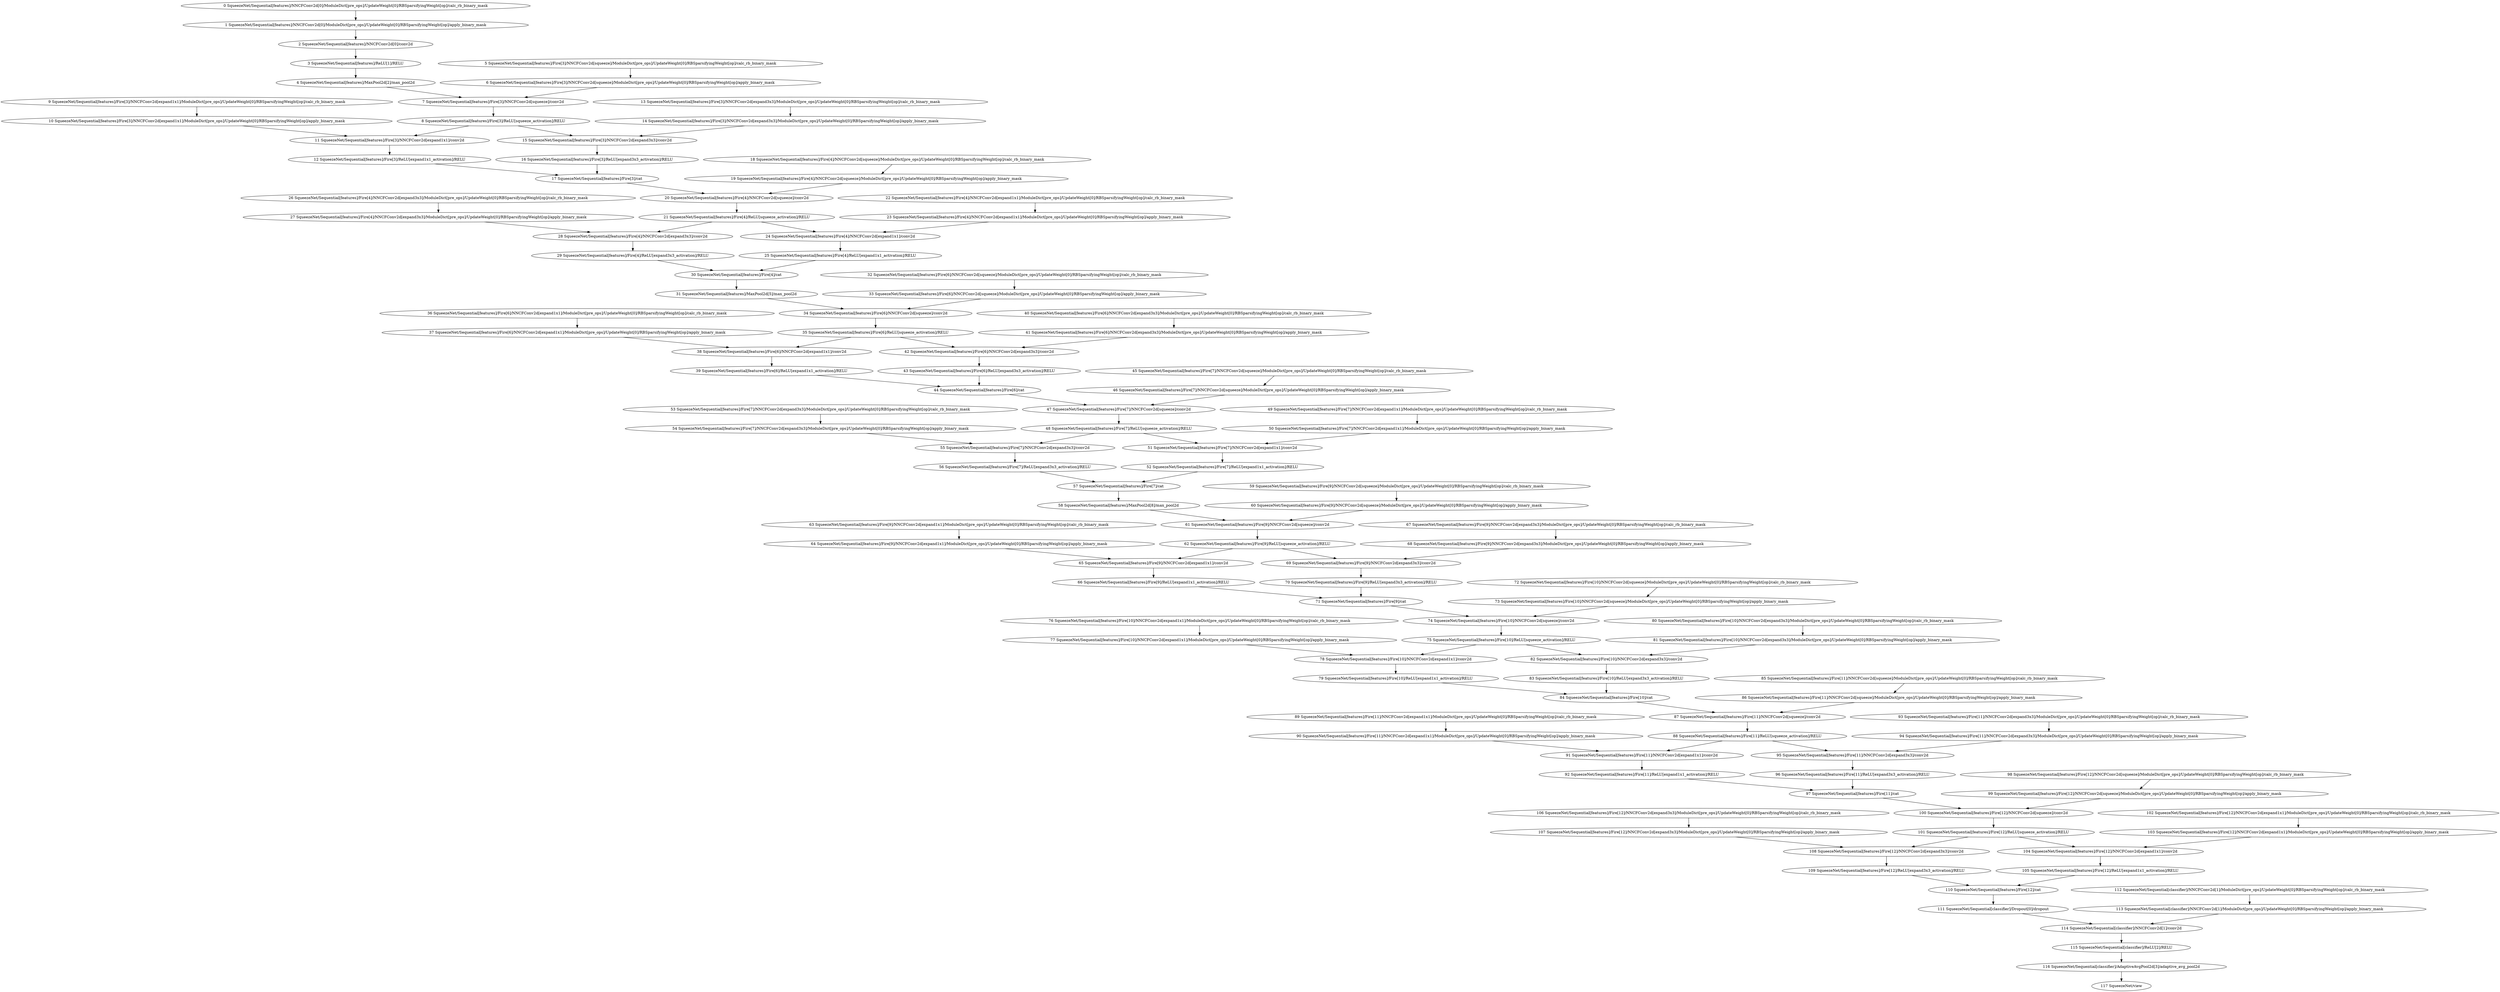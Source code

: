 strict digraph  {
"0 SqueezeNet/Sequential[features]/NNCFConv2d[0]/ModuleDict[pre_ops]/UpdateWeight[0]/RBSparsifyingWeight[op]/calc_rb_binary_mask" [id=0, scope="SqueezeNet/Sequential[features]/NNCFConv2d[0]/ModuleDict[pre_ops]/UpdateWeight[0]/RBSparsifyingWeight[op]", type=calc_rb_binary_mask];
"1 SqueezeNet/Sequential[features]/NNCFConv2d[0]/ModuleDict[pre_ops]/UpdateWeight[0]/RBSparsifyingWeight[op]/apply_binary_mask" [id=1, scope="SqueezeNet/Sequential[features]/NNCFConv2d[0]/ModuleDict[pre_ops]/UpdateWeight[0]/RBSparsifyingWeight[op]", type=apply_binary_mask];
"2 SqueezeNet/Sequential[features]/NNCFConv2d[0]/conv2d" [id=2, scope="SqueezeNet/Sequential[features]/NNCFConv2d[0]", type=conv2d];
"3 SqueezeNet/Sequential[features]/ReLU[1]/RELU" [id=3, scope="SqueezeNet/Sequential[features]/ReLU[1]", type=RELU];
"4 SqueezeNet/Sequential[features]/MaxPool2d[2]/max_pool2d" [id=4, scope="SqueezeNet/Sequential[features]/MaxPool2d[2]", type=max_pool2d];
"5 SqueezeNet/Sequential[features]/Fire[3]/NNCFConv2d[squeeze]/ModuleDict[pre_ops]/UpdateWeight[0]/RBSparsifyingWeight[op]/calc_rb_binary_mask" [id=5, scope="SqueezeNet/Sequential[features]/Fire[3]/NNCFConv2d[squeeze]/ModuleDict[pre_ops]/UpdateWeight[0]/RBSparsifyingWeight[op]", type=calc_rb_binary_mask];
"6 SqueezeNet/Sequential[features]/Fire[3]/NNCFConv2d[squeeze]/ModuleDict[pre_ops]/UpdateWeight[0]/RBSparsifyingWeight[op]/apply_binary_mask" [id=6, scope="SqueezeNet/Sequential[features]/Fire[3]/NNCFConv2d[squeeze]/ModuleDict[pre_ops]/UpdateWeight[0]/RBSparsifyingWeight[op]", type=apply_binary_mask];
"7 SqueezeNet/Sequential[features]/Fire[3]/NNCFConv2d[squeeze]/conv2d" [id=7, scope="SqueezeNet/Sequential[features]/Fire[3]/NNCFConv2d[squeeze]", type=conv2d];
"8 SqueezeNet/Sequential[features]/Fire[3]/ReLU[squeeze_activation]/RELU" [id=8, scope="SqueezeNet/Sequential[features]/Fire[3]/ReLU[squeeze_activation]", type=RELU];
"9 SqueezeNet/Sequential[features]/Fire[3]/NNCFConv2d[expand1x1]/ModuleDict[pre_ops]/UpdateWeight[0]/RBSparsifyingWeight[op]/calc_rb_binary_mask" [id=9, scope="SqueezeNet/Sequential[features]/Fire[3]/NNCFConv2d[expand1x1]/ModuleDict[pre_ops]/UpdateWeight[0]/RBSparsifyingWeight[op]", type=calc_rb_binary_mask];
"10 SqueezeNet/Sequential[features]/Fire[3]/NNCFConv2d[expand1x1]/ModuleDict[pre_ops]/UpdateWeight[0]/RBSparsifyingWeight[op]/apply_binary_mask" [id=10, scope="SqueezeNet/Sequential[features]/Fire[3]/NNCFConv2d[expand1x1]/ModuleDict[pre_ops]/UpdateWeight[0]/RBSparsifyingWeight[op]", type=apply_binary_mask];
"11 SqueezeNet/Sequential[features]/Fire[3]/NNCFConv2d[expand1x1]/conv2d" [id=11, scope="SqueezeNet/Sequential[features]/Fire[3]/NNCFConv2d[expand1x1]", type=conv2d];
"12 SqueezeNet/Sequential[features]/Fire[3]/ReLU[expand1x1_activation]/RELU" [id=12, scope="SqueezeNet/Sequential[features]/Fire[3]/ReLU[expand1x1_activation]", type=RELU];
"13 SqueezeNet/Sequential[features]/Fire[3]/NNCFConv2d[expand3x3]/ModuleDict[pre_ops]/UpdateWeight[0]/RBSparsifyingWeight[op]/calc_rb_binary_mask" [id=13, scope="SqueezeNet/Sequential[features]/Fire[3]/NNCFConv2d[expand3x3]/ModuleDict[pre_ops]/UpdateWeight[0]/RBSparsifyingWeight[op]", type=calc_rb_binary_mask];
"14 SqueezeNet/Sequential[features]/Fire[3]/NNCFConv2d[expand3x3]/ModuleDict[pre_ops]/UpdateWeight[0]/RBSparsifyingWeight[op]/apply_binary_mask" [id=14, scope="SqueezeNet/Sequential[features]/Fire[3]/NNCFConv2d[expand3x3]/ModuleDict[pre_ops]/UpdateWeight[0]/RBSparsifyingWeight[op]", type=apply_binary_mask];
"15 SqueezeNet/Sequential[features]/Fire[3]/NNCFConv2d[expand3x3]/conv2d" [id=15, scope="SqueezeNet/Sequential[features]/Fire[3]/NNCFConv2d[expand3x3]", type=conv2d];
"16 SqueezeNet/Sequential[features]/Fire[3]/ReLU[expand3x3_activation]/RELU" [id=16, scope="SqueezeNet/Sequential[features]/Fire[3]/ReLU[expand3x3_activation]", type=RELU];
"17 SqueezeNet/Sequential[features]/Fire[3]/cat" [id=17, scope="SqueezeNet/Sequential[features]/Fire[3]", type=cat];
"18 SqueezeNet/Sequential[features]/Fire[4]/NNCFConv2d[squeeze]/ModuleDict[pre_ops]/UpdateWeight[0]/RBSparsifyingWeight[op]/calc_rb_binary_mask" [id=18, scope="SqueezeNet/Sequential[features]/Fire[4]/NNCFConv2d[squeeze]/ModuleDict[pre_ops]/UpdateWeight[0]/RBSparsifyingWeight[op]", type=calc_rb_binary_mask];
"19 SqueezeNet/Sequential[features]/Fire[4]/NNCFConv2d[squeeze]/ModuleDict[pre_ops]/UpdateWeight[0]/RBSparsifyingWeight[op]/apply_binary_mask" [id=19, scope="SqueezeNet/Sequential[features]/Fire[4]/NNCFConv2d[squeeze]/ModuleDict[pre_ops]/UpdateWeight[0]/RBSparsifyingWeight[op]", type=apply_binary_mask];
"20 SqueezeNet/Sequential[features]/Fire[4]/NNCFConv2d[squeeze]/conv2d" [id=20, scope="SqueezeNet/Sequential[features]/Fire[4]/NNCFConv2d[squeeze]", type=conv2d];
"21 SqueezeNet/Sequential[features]/Fire[4]/ReLU[squeeze_activation]/RELU" [id=21, scope="SqueezeNet/Sequential[features]/Fire[4]/ReLU[squeeze_activation]", type=RELU];
"22 SqueezeNet/Sequential[features]/Fire[4]/NNCFConv2d[expand1x1]/ModuleDict[pre_ops]/UpdateWeight[0]/RBSparsifyingWeight[op]/calc_rb_binary_mask" [id=22, scope="SqueezeNet/Sequential[features]/Fire[4]/NNCFConv2d[expand1x1]/ModuleDict[pre_ops]/UpdateWeight[0]/RBSparsifyingWeight[op]", type=calc_rb_binary_mask];
"23 SqueezeNet/Sequential[features]/Fire[4]/NNCFConv2d[expand1x1]/ModuleDict[pre_ops]/UpdateWeight[0]/RBSparsifyingWeight[op]/apply_binary_mask" [id=23, scope="SqueezeNet/Sequential[features]/Fire[4]/NNCFConv2d[expand1x1]/ModuleDict[pre_ops]/UpdateWeight[0]/RBSparsifyingWeight[op]", type=apply_binary_mask];
"24 SqueezeNet/Sequential[features]/Fire[4]/NNCFConv2d[expand1x1]/conv2d" [id=24, scope="SqueezeNet/Sequential[features]/Fire[4]/NNCFConv2d[expand1x1]", type=conv2d];
"25 SqueezeNet/Sequential[features]/Fire[4]/ReLU[expand1x1_activation]/RELU" [id=25, scope="SqueezeNet/Sequential[features]/Fire[4]/ReLU[expand1x1_activation]", type=RELU];
"26 SqueezeNet/Sequential[features]/Fire[4]/NNCFConv2d[expand3x3]/ModuleDict[pre_ops]/UpdateWeight[0]/RBSparsifyingWeight[op]/calc_rb_binary_mask" [id=26, scope="SqueezeNet/Sequential[features]/Fire[4]/NNCFConv2d[expand3x3]/ModuleDict[pre_ops]/UpdateWeight[0]/RBSparsifyingWeight[op]", type=calc_rb_binary_mask];
"27 SqueezeNet/Sequential[features]/Fire[4]/NNCFConv2d[expand3x3]/ModuleDict[pre_ops]/UpdateWeight[0]/RBSparsifyingWeight[op]/apply_binary_mask" [id=27, scope="SqueezeNet/Sequential[features]/Fire[4]/NNCFConv2d[expand3x3]/ModuleDict[pre_ops]/UpdateWeight[0]/RBSparsifyingWeight[op]", type=apply_binary_mask];
"28 SqueezeNet/Sequential[features]/Fire[4]/NNCFConv2d[expand3x3]/conv2d" [id=28, scope="SqueezeNet/Sequential[features]/Fire[4]/NNCFConv2d[expand3x3]", type=conv2d];
"29 SqueezeNet/Sequential[features]/Fire[4]/ReLU[expand3x3_activation]/RELU" [id=29, scope="SqueezeNet/Sequential[features]/Fire[4]/ReLU[expand3x3_activation]", type=RELU];
"30 SqueezeNet/Sequential[features]/Fire[4]/cat" [id=30, scope="SqueezeNet/Sequential[features]/Fire[4]", type=cat];
"31 SqueezeNet/Sequential[features]/MaxPool2d[5]/max_pool2d" [id=31, scope="SqueezeNet/Sequential[features]/MaxPool2d[5]", type=max_pool2d];
"32 SqueezeNet/Sequential[features]/Fire[6]/NNCFConv2d[squeeze]/ModuleDict[pre_ops]/UpdateWeight[0]/RBSparsifyingWeight[op]/calc_rb_binary_mask" [id=32, scope="SqueezeNet/Sequential[features]/Fire[6]/NNCFConv2d[squeeze]/ModuleDict[pre_ops]/UpdateWeight[0]/RBSparsifyingWeight[op]", type=calc_rb_binary_mask];
"33 SqueezeNet/Sequential[features]/Fire[6]/NNCFConv2d[squeeze]/ModuleDict[pre_ops]/UpdateWeight[0]/RBSparsifyingWeight[op]/apply_binary_mask" [id=33, scope="SqueezeNet/Sequential[features]/Fire[6]/NNCFConv2d[squeeze]/ModuleDict[pre_ops]/UpdateWeight[0]/RBSparsifyingWeight[op]", type=apply_binary_mask];
"34 SqueezeNet/Sequential[features]/Fire[6]/NNCFConv2d[squeeze]/conv2d" [id=34, scope="SqueezeNet/Sequential[features]/Fire[6]/NNCFConv2d[squeeze]", type=conv2d];
"35 SqueezeNet/Sequential[features]/Fire[6]/ReLU[squeeze_activation]/RELU" [id=35, scope="SqueezeNet/Sequential[features]/Fire[6]/ReLU[squeeze_activation]", type=RELU];
"36 SqueezeNet/Sequential[features]/Fire[6]/NNCFConv2d[expand1x1]/ModuleDict[pre_ops]/UpdateWeight[0]/RBSparsifyingWeight[op]/calc_rb_binary_mask" [id=36, scope="SqueezeNet/Sequential[features]/Fire[6]/NNCFConv2d[expand1x1]/ModuleDict[pre_ops]/UpdateWeight[0]/RBSparsifyingWeight[op]", type=calc_rb_binary_mask];
"37 SqueezeNet/Sequential[features]/Fire[6]/NNCFConv2d[expand1x1]/ModuleDict[pre_ops]/UpdateWeight[0]/RBSparsifyingWeight[op]/apply_binary_mask" [id=37, scope="SqueezeNet/Sequential[features]/Fire[6]/NNCFConv2d[expand1x1]/ModuleDict[pre_ops]/UpdateWeight[0]/RBSparsifyingWeight[op]", type=apply_binary_mask];
"38 SqueezeNet/Sequential[features]/Fire[6]/NNCFConv2d[expand1x1]/conv2d" [id=38, scope="SqueezeNet/Sequential[features]/Fire[6]/NNCFConv2d[expand1x1]", type=conv2d];
"39 SqueezeNet/Sequential[features]/Fire[6]/ReLU[expand1x1_activation]/RELU" [id=39, scope="SqueezeNet/Sequential[features]/Fire[6]/ReLU[expand1x1_activation]", type=RELU];
"40 SqueezeNet/Sequential[features]/Fire[6]/NNCFConv2d[expand3x3]/ModuleDict[pre_ops]/UpdateWeight[0]/RBSparsifyingWeight[op]/calc_rb_binary_mask" [id=40, scope="SqueezeNet/Sequential[features]/Fire[6]/NNCFConv2d[expand3x3]/ModuleDict[pre_ops]/UpdateWeight[0]/RBSparsifyingWeight[op]", type=calc_rb_binary_mask];
"41 SqueezeNet/Sequential[features]/Fire[6]/NNCFConv2d[expand3x3]/ModuleDict[pre_ops]/UpdateWeight[0]/RBSparsifyingWeight[op]/apply_binary_mask" [id=41, scope="SqueezeNet/Sequential[features]/Fire[6]/NNCFConv2d[expand3x3]/ModuleDict[pre_ops]/UpdateWeight[0]/RBSparsifyingWeight[op]", type=apply_binary_mask];
"42 SqueezeNet/Sequential[features]/Fire[6]/NNCFConv2d[expand3x3]/conv2d" [id=42, scope="SqueezeNet/Sequential[features]/Fire[6]/NNCFConv2d[expand3x3]", type=conv2d];
"43 SqueezeNet/Sequential[features]/Fire[6]/ReLU[expand3x3_activation]/RELU" [id=43, scope="SqueezeNet/Sequential[features]/Fire[6]/ReLU[expand3x3_activation]", type=RELU];
"44 SqueezeNet/Sequential[features]/Fire[6]/cat" [id=44, scope="SqueezeNet/Sequential[features]/Fire[6]", type=cat];
"45 SqueezeNet/Sequential[features]/Fire[7]/NNCFConv2d[squeeze]/ModuleDict[pre_ops]/UpdateWeight[0]/RBSparsifyingWeight[op]/calc_rb_binary_mask" [id=45, scope="SqueezeNet/Sequential[features]/Fire[7]/NNCFConv2d[squeeze]/ModuleDict[pre_ops]/UpdateWeight[0]/RBSparsifyingWeight[op]", type=calc_rb_binary_mask];
"46 SqueezeNet/Sequential[features]/Fire[7]/NNCFConv2d[squeeze]/ModuleDict[pre_ops]/UpdateWeight[0]/RBSparsifyingWeight[op]/apply_binary_mask" [id=46, scope="SqueezeNet/Sequential[features]/Fire[7]/NNCFConv2d[squeeze]/ModuleDict[pre_ops]/UpdateWeight[0]/RBSparsifyingWeight[op]", type=apply_binary_mask];
"47 SqueezeNet/Sequential[features]/Fire[7]/NNCFConv2d[squeeze]/conv2d" [id=47, scope="SqueezeNet/Sequential[features]/Fire[7]/NNCFConv2d[squeeze]", type=conv2d];
"48 SqueezeNet/Sequential[features]/Fire[7]/ReLU[squeeze_activation]/RELU" [id=48, scope="SqueezeNet/Sequential[features]/Fire[7]/ReLU[squeeze_activation]", type=RELU];
"49 SqueezeNet/Sequential[features]/Fire[7]/NNCFConv2d[expand1x1]/ModuleDict[pre_ops]/UpdateWeight[0]/RBSparsifyingWeight[op]/calc_rb_binary_mask" [id=49, scope="SqueezeNet/Sequential[features]/Fire[7]/NNCFConv2d[expand1x1]/ModuleDict[pre_ops]/UpdateWeight[0]/RBSparsifyingWeight[op]", type=calc_rb_binary_mask];
"50 SqueezeNet/Sequential[features]/Fire[7]/NNCFConv2d[expand1x1]/ModuleDict[pre_ops]/UpdateWeight[0]/RBSparsifyingWeight[op]/apply_binary_mask" [id=50, scope="SqueezeNet/Sequential[features]/Fire[7]/NNCFConv2d[expand1x1]/ModuleDict[pre_ops]/UpdateWeight[0]/RBSparsifyingWeight[op]", type=apply_binary_mask];
"51 SqueezeNet/Sequential[features]/Fire[7]/NNCFConv2d[expand1x1]/conv2d" [id=51, scope="SqueezeNet/Sequential[features]/Fire[7]/NNCFConv2d[expand1x1]", type=conv2d];
"52 SqueezeNet/Sequential[features]/Fire[7]/ReLU[expand1x1_activation]/RELU" [id=52, scope="SqueezeNet/Sequential[features]/Fire[7]/ReLU[expand1x1_activation]", type=RELU];
"53 SqueezeNet/Sequential[features]/Fire[7]/NNCFConv2d[expand3x3]/ModuleDict[pre_ops]/UpdateWeight[0]/RBSparsifyingWeight[op]/calc_rb_binary_mask" [id=53, scope="SqueezeNet/Sequential[features]/Fire[7]/NNCFConv2d[expand3x3]/ModuleDict[pre_ops]/UpdateWeight[0]/RBSparsifyingWeight[op]", type=calc_rb_binary_mask];
"54 SqueezeNet/Sequential[features]/Fire[7]/NNCFConv2d[expand3x3]/ModuleDict[pre_ops]/UpdateWeight[0]/RBSparsifyingWeight[op]/apply_binary_mask" [id=54, scope="SqueezeNet/Sequential[features]/Fire[7]/NNCFConv2d[expand3x3]/ModuleDict[pre_ops]/UpdateWeight[0]/RBSparsifyingWeight[op]", type=apply_binary_mask];
"55 SqueezeNet/Sequential[features]/Fire[7]/NNCFConv2d[expand3x3]/conv2d" [id=55, scope="SqueezeNet/Sequential[features]/Fire[7]/NNCFConv2d[expand3x3]", type=conv2d];
"56 SqueezeNet/Sequential[features]/Fire[7]/ReLU[expand3x3_activation]/RELU" [id=56, scope="SqueezeNet/Sequential[features]/Fire[7]/ReLU[expand3x3_activation]", type=RELU];
"57 SqueezeNet/Sequential[features]/Fire[7]/cat" [id=57, scope="SqueezeNet/Sequential[features]/Fire[7]", type=cat];
"58 SqueezeNet/Sequential[features]/MaxPool2d[8]/max_pool2d" [id=58, scope="SqueezeNet/Sequential[features]/MaxPool2d[8]", type=max_pool2d];
"59 SqueezeNet/Sequential[features]/Fire[9]/NNCFConv2d[squeeze]/ModuleDict[pre_ops]/UpdateWeight[0]/RBSparsifyingWeight[op]/calc_rb_binary_mask" [id=59, scope="SqueezeNet/Sequential[features]/Fire[9]/NNCFConv2d[squeeze]/ModuleDict[pre_ops]/UpdateWeight[0]/RBSparsifyingWeight[op]", type=calc_rb_binary_mask];
"60 SqueezeNet/Sequential[features]/Fire[9]/NNCFConv2d[squeeze]/ModuleDict[pre_ops]/UpdateWeight[0]/RBSparsifyingWeight[op]/apply_binary_mask" [id=60, scope="SqueezeNet/Sequential[features]/Fire[9]/NNCFConv2d[squeeze]/ModuleDict[pre_ops]/UpdateWeight[0]/RBSparsifyingWeight[op]", type=apply_binary_mask];
"61 SqueezeNet/Sequential[features]/Fire[9]/NNCFConv2d[squeeze]/conv2d" [id=61, scope="SqueezeNet/Sequential[features]/Fire[9]/NNCFConv2d[squeeze]", type=conv2d];
"62 SqueezeNet/Sequential[features]/Fire[9]/ReLU[squeeze_activation]/RELU" [id=62, scope="SqueezeNet/Sequential[features]/Fire[9]/ReLU[squeeze_activation]", type=RELU];
"63 SqueezeNet/Sequential[features]/Fire[9]/NNCFConv2d[expand1x1]/ModuleDict[pre_ops]/UpdateWeight[0]/RBSparsifyingWeight[op]/calc_rb_binary_mask" [id=63, scope="SqueezeNet/Sequential[features]/Fire[9]/NNCFConv2d[expand1x1]/ModuleDict[pre_ops]/UpdateWeight[0]/RBSparsifyingWeight[op]", type=calc_rb_binary_mask];
"64 SqueezeNet/Sequential[features]/Fire[9]/NNCFConv2d[expand1x1]/ModuleDict[pre_ops]/UpdateWeight[0]/RBSparsifyingWeight[op]/apply_binary_mask" [id=64, scope="SqueezeNet/Sequential[features]/Fire[9]/NNCFConv2d[expand1x1]/ModuleDict[pre_ops]/UpdateWeight[0]/RBSparsifyingWeight[op]", type=apply_binary_mask];
"65 SqueezeNet/Sequential[features]/Fire[9]/NNCFConv2d[expand1x1]/conv2d" [id=65, scope="SqueezeNet/Sequential[features]/Fire[9]/NNCFConv2d[expand1x1]", type=conv2d];
"66 SqueezeNet/Sequential[features]/Fire[9]/ReLU[expand1x1_activation]/RELU" [id=66, scope="SqueezeNet/Sequential[features]/Fire[9]/ReLU[expand1x1_activation]", type=RELU];
"67 SqueezeNet/Sequential[features]/Fire[9]/NNCFConv2d[expand3x3]/ModuleDict[pre_ops]/UpdateWeight[0]/RBSparsifyingWeight[op]/calc_rb_binary_mask" [id=67, scope="SqueezeNet/Sequential[features]/Fire[9]/NNCFConv2d[expand3x3]/ModuleDict[pre_ops]/UpdateWeight[0]/RBSparsifyingWeight[op]", type=calc_rb_binary_mask];
"68 SqueezeNet/Sequential[features]/Fire[9]/NNCFConv2d[expand3x3]/ModuleDict[pre_ops]/UpdateWeight[0]/RBSparsifyingWeight[op]/apply_binary_mask" [id=68, scope="SqueezeNet/Sequential[features]/Fire[9]/NNCFConv2d[expand3x3]/ModuleDict[pre_ops]/UpdateWeight[0]/RBSparsifyingWeight[op]", type=apply_binary_mask];
"69 SqueezeNet/Sequential[features]/Fire[9]/NNCFConv2d[expand3x3]/conv2d" [id=69, scope="SqueezeNet/Sequential[features]/Fire[9]/NNCFConv2d[expand3x3]", type=conv2d];
"70 SqueezeNet/Sequential[features]/Fire[9]/ReLU[expand3x3_activation]/RELU" [id=70, scope="SqueezeNet/Sequential[features]/Fire[9]/ReLU[expand3x3_activation]", type=RELU];
"71 SqueezeNet/Sequential[features]/Fire[9]/cat" [id=71, scope="SqueezeNet/Sequential[features]/Fire[9]", type=cat];
"72 SqueezeNet/Sequential[features]/Fire[10]/NNCFConv2d[squeeze]/ModuleDict[pre_ops]/UpdateWeight[0]/RBSparsifyingWeight[op]/calc_rb_binary_mask" [id=72, scope="SqueezeNet/Sequential[features]/Fire[10]/NNCFConv2d[squeeze]/ModuleDict[pre_ops]/UpdateWeight[0]/RBSparsifyingWeight[op]", type=calc_rb_binary_mask];
"73 SqueezeNet/Sequential[features]/Fire[10]/NNCFConv2d[squeeze]/ModuleDict[pre_ops]/UpdateWeight[0]/RBSparsifyingWeight[op]/apply_binary_mask" [id=73, scope="SqueezeNet/Sequential[features]/Fire[10]/NNCFConv2d[squeeze]/ModuleDict[pre_ops]/UpdateWeight[0]/RBSparsifyingWeight[op]", type=apply_binary_mask];
"74 SqueezeNet/Sequential[features]/Fire[10]/NNCFConv2d[squeeze]/conv2d" [id=74, scope="SqueezeNet/Sequential[features]/Fire[10]/NNCFConv2d[squeeze]", type=conv2d];
"75 SqueezeNet/Sequential[features]/Fire[10]/ReLU[squeeze_activation]/RELU" [id=75, scope="SqueezeNet/Sequential[features]/Fire[10]/ReLU[squeeze_activation]", type=RELU];
"76 SqueezeNet/Sequential[features]/Fire[10]/NNCFConv2d[expand1x1]/ModuleDict[pre_ops]/UpdateWeight[0]/RBSparsifyingWeight[op]/calc_rb_binary_mask" [id=76, scope="SqueezeNet/Sequential[features]/Fire[10]/NNCFConv2d[expand1x1]/ModuleDict[pre_ops]/UpdateWeight[0]/RBSparsifyingWeight[op]", type=calc_rb_binary_mask];
"77 SqueezeNet/Sequential[features]/Fire[10]/NNCFConv2d[expand1x1]/ModuleDict[pre_ops]/UpdateWeight[0]/RBSparsifyingWeight[op]/apply_binary_mask" [id=77, scope="SqueezeNet/Sequential[features]/Fire[10]/NNCFConv2d[expand1x1]/ModuleDict[pre_ops]/UpdateWeight[0]/RBSparsifyingWeight[op]", type=apply_binary_mask];
"78 SqueezeNet/Sequential[features]/Fire[10]/NNCFConv2d[expand1x1]/conv2d" [id=78, scope="SqueezeNet/Sequential[features]/Fire[10]/NNCFConv2d[expand1x1]", type=conv2d];
"79 SqueezeNet/Sequential[features]/Fire[10]/ReLU[expand1x1_activation]/RELU" [id=79, scope="SqueezeNet/Sequential[features]/Fire[10]/ReLU[expand1x1_activation]", type=RELU];
"80 SqueezeNet/Sequential[features]/Fire[10]/NNCFConv2d[expand3x3]/ModuleDict[pre_ops]/UpdateWeight[0]/RBSparsifyingWeight[op]/calc_rb_binary_mask" [id=80, scope="SqueezeNet/Sequential[features]/Fire[10]/NNCFConv2d[expand3x3]/ModuleDict[pre_ops]/UpdateWeight[0]/RBSparsifyingWeight[op]", type=calc_rb_binary_mask];
"81 SqueezeNet/Sequential[features]/Fire[10]/NNCFConv2d[expand3x3]/ModuleDict[pre_ops]/UpdateWeight[0]/RBSparsifyingWeight[op]/apply_binary_mask" [id=81, scope="SqueezeNet/Sequential[features]/Fire[10]/NNCFConv2d[expand3x3]/ModuleDict[pre_ops]/UpdateWeight[0]/RBSparsifyingWeight[op]", type=apply_binary_mask];
"82 SqueezeNet/Sequential[features]/Fire[10]/NNCFConv2d[expand3x3]/conv2d" [id=82, scope="SqueezeNet/Sequential[features]/Fire[10]/NNCFConv2d[expand3x3]", type=conv2d];
"83 SqueezeNet/Sequential[features]/Fire[10]/ReLU[expand3x3_activation]/RELU" [id=83, scope="SqueezeNet/Sequential[features]/Fire[10]/ReLU[expand3x3_activation]", type=RELU];
"84 SqueezeNet/Sequential[features]/Fire[10]/cat" [id=84, scope="SqueezeNet/Sequential[features]/Fire[10]", type=cat];
"85 SqueezeNet/Sequential[features]/Fire[11]/NNCFConv2d[squeeze]/ModuleDict[pre_ops]/UpdateWeight[0]/RBSparsifyingWeight[op]/calc_rb_binary_mask" [id=85, scope="SqueezeNet/Sequential[features]/Fire[11]/NNCFConv2d[squeeze]/ModuleDict[pre_ops]/UpdateWeight[0]/RBSparsifyingWeight[op]", type=calc_rb_binary_mask];
"86 SqueezeNet/Sequential[features]/Fire[11]/NNCFConv2d[squeeze]/ModuleDict[pre_ops]/UpdateWeight[0]/RBSparsifyingWeight[op]/apply_binary_mask" [id=86, scope="SqueezeNet/Sequential[features]/Fire[11]/NNCFConv2d[squeeze]/ModuleDict[pre_ops]/UpdateWeight[0]/RBSparsifyingWeight[op]", type=apply_binary_mask];
"87 SqueezeNet/Sequential[features]/Fire[11]/NNCFConv2d[squeeze]/conv2d" [id=87, scope="SqueezeNet/Sequential[features]/Fire[11]/NNCFConv2d[squeeze]", type=conv2d];
"88 SqueezeNet/Sequential[features]/Fire[11]/ReLU[squeeze_activation]/RELU" [id=88, scope="SqueezeNet/Sequential[features]/Fire[11]/ReLU[squeeze_activation]", type=RELU];
"89 SqueezeNet/Sequential[features]/Fire[11]/NNCFConv2d[expand1x1]/ModuleDict[pre_ops]/UpdateWeight[0]/RBSparsifyingWeight[op]/calc_rb_binary_mask" [id=89, scope="SqueezeNet/Sequential[features]/Fire[11]/NNCFConv2d[expand1x1]/ModuleDict[pre_ops]/UpdateWeight[0]/RBSparsifyingWeight[op]", type=calc_rb_binary_mask];
"90 SqueezeNet/Sequential[features]/Fire[11]/NNCFConv2d[expand1x1]/ModuleDict[pre_ops]/UpdateWeight[0]/RBSparsifyingWeight[op]/apply_binary_mask" [id=90, scope="SqueezeNet/Sequential[features]/Fire[11]/NNCFConv2d[expand1x1]/ModuleDict[pre_ops]/UpdateWeight[0]/RBSparsifyingWeight[op]", type=apply_binary_mask];
"91 SqueezeNet/Sequential[features]/Fire[11]/NNCFConv2d[expand1x1]/conv2d" [id=91, scope="SqueezeNet/Sequential[features]/Fire[11]/NNCFConv2d[expand1x1]", type=conv2d];
"92 SqueezeNet/Sequential[features]/Fire[11]/ReLU[expand1x1_activation]/RELU" [id=92, scope="SqueezeNet/Sequential[features]/Fire[11]/ReLU[expand1x1_activation]", type=RELU];
"93 SqueezeNet/Sequential[features]/Fire[11]/NNCFConv2d[expand3x3]/ModuleDict[pre_ops]/UpdateWeight[0]/RBSparsifyingWeight[op]/calc_rb_binary_mask" [id=93, scope="SqueezeNet/Sequential[features]/Fire[11]/NNCFConv2d[expand3x3]/ModuleDict[pre_ops]/UpdateWeight[0]/RBSparsifyingWeight[op]", type=calc_rb_binary_mask];
"94 SqueezeNet/Sequential[features]/Fire[11]/NNCFConv2d[expand3x3]/ModuleDict[pre_ops]/UpdateWeight[0]/RBSparsifyingWeight[op]/apply_binary_mask" [id=94, scope="SqueezeNet/Sequential[features]/Fire[11]/NNCFConv2d[expand3x3]/ModuleDict[pre_ops]/UpdateWeight[0]/RBSparsifyingWeight[op]", type=apply_binary_mask];
"95 SqueezeNet/Sequential[features]/Fire[11]/NNCFConv2d[expand3x3]/conv2d" [id=95, scope="SqueezeNet/Sequential[features]/Fire[11]/NNCFConv2d[expand3x3]", type=conv2d];
"96 SqueezeNet/Sequential[features]/Fire[11]/ReLU[expand3x3_activation]/RELU" [id=96, scope="SqueezeNet/Sequential[features]/Fire[11]/ReLU[expand3x3_activation]", type=RELU];
"97 SqueezeNet/Sequential[features]/Fire[11]/cat" [id=97, scope="SqueezeNet/Sequential[features]/Fire[11]", type=cat];
"98 SqueezeNet/Sequential[features]/Fire[12]/NNCFConv2d[squeeze]/ModuleDict[pre_ops]/UpdateWeight[0]/RBSparsifyingWeight[op]/calc_rb_binary_mask" [id=98, scope="SqueezeNet/Sequential[features]/Fire[12]/NNCFConv2d[squeeze]/ModuleDict[pre_ops]/UpdateWeight[0]/RBSparsifyingWeight[op]", type=calc_rb_binary_mask];
"99 SqueezeNet/Sequential[features]/Fire[12]/NNCFConv2d[squeeze]/ModuleDict[pre_ops]/UpdateWeight[0]/RBSparsifyingWeight[op]/apply_binary_mask" [id=99, scope="SqueezeNet/Sequential[features]/Fire[12]/NNCFConv2d[squeeze]/ModuleDict[pre_ops]/UpdateWeight[0]/RBSparsifyingWeight[op]", type=apply_binary_mask];
"100 SqueezeNet/Sequential[features]/Fire[12]/NNCFConv2d[squeeze]/conv2d" [id=100, scope="SqueezeNet/Sequential[features]/Fire[12]/NNCFConv2d[squeeze]", type=conv2d];
"101 SqueezeNet/Sequential[features]/Fire[12]/ReLU[squeeze_activation]/RELU" [id=101, scope="SqueezeNet/Sequential[features]/Fire[12]/ReLU[squeeze_activation]", type=RELU];
"102 SqueezeNet/Sequential[features]/Fire[12]/NNCFConv2d[expand1x1]/ModuleDict[pre_ops]/UpdateWeight[0]/RBSparsifyingWeight[op]/calc_rb_binary_mask" [id=102, scope="SqueezeNet/Sequential[features]/Fire[12]/NNCFConv2d[expand1x1]/ModuleDict[pre_ops]/UpdateWeight[0]/RBSparsifyingWeight[op]", type=calc_rb_binary_mask];
"103 SqueezeNet/Sequential[features]/Fire[12]/NNCFConv2d[expand1x1]/ModuleDict[pre_ops]/UpdateWeight[0]/RBSparsifyingWeight[op]/apply_binary_mask" [id=103, scope="SqueezeNet/Sequential[features]/Fire[12]/NNCFConv2d[expand1x1]/ModuleDict[pre_ops]/UpdateWeight[0]/RBSparsifyingWeight[op]", type=apply_binary_mask];
"104 SqueezeNet/Sequential[features]/Fire[12]/NNCFConv2d[expand1x1]/conv2d" [id=104, scope="SqueezeNet/Sequential[features]/Fire[12]/NNCFConv2d[expand1x1]", type=conv2d];
"105 SqueezeNet/Sequential[features]/Fire[12]/ReLU[expand1x1_activation]/RELU" [id=105, scope="SqueezeNet/Sequential[features]/Fire[12]/ReLU[expand1x1_activation]", type=RELU];
"106 SqueezeNet/Sequential[features]/Fire[12]/NNCFConv2d[expand3x3]/ModuleDict[pre_ops]/UpdateWeight[0]/RBSparsifyingWeight[op]/calc_rb_binary_mask" [id=106, scope="SqueezeNet/Sequential[features]/Fire[12]/NNCFConv2d[expand3x3]/ModuleDict[pre_ops]/UpdateWeight[0]/RBSparsifyingWeight[op]", type=calc_rb_binary_mask];
"107 SqueezeNet/Sequential[features]/Fire[12]/NNCFConv2d[expand3x3]/ModuleDict[pre_ops]/UpdateWeight[0]/RBSparsifyingWeight[op]/apply_binary_mask" [id=107, scope="SqueezeNet/Sequential[features]/Fire[12]/NNCFConv2d[expand3x3]/ModuleDict[pre_ops]/UpdateWeight[0]/RBSparsifyingWeight[op]", type=apply_binary_mask];
"108 SqueezeNet/Sequential[features]/Fire[12]/NNCFConv2d[expand3x3]/conv2d" [id=108, scope="SqueezeNet/Sequential[features]/Fire[12]/NNCFConv2d[expand3x3]", type=conv2d];
"109 SqueezeNet/Sequential[features]/Fire[12]/ReLU[expand3x3_activation]/RELU" [id=109, scope="SqueezeNet/Sequential[features]/Fire[12]/ReLU[expand3x3_activation]", type=RELU];
"110 SqueezeNet/Sequential[features]/Fire[12]/cat" [id=110, scope="SqueezeNet/Sequential[features]/Fire[12]", type=cat];
"111 SqueezeNet/Sequential[classifier]/Dropout[0]/dropout" [id=111, scope="SqueezeNet/Sequential[classifier]/Dropout[0]", type=dropout];
"112 SqueezeNet/Sequential[classifier]/NNCFConv2d[1]/ModuleDict[pre_ops]/UpdateWeight[0]/RBSparsifyingWeight[op]/calc_rb_binary_mask" [id=112, scope="SqueezeNet/Sequential[classifier]/NNCFConv2d[1]/ModuleDict[pre_ops]/UpdateWeight[0]/RBSparsifyingWeight[op]", type=calc_rb_binary_mask];
"113 SqueezeNet/Sequential[classifier]/NNCFConv2d[1]/ModuleDict[pre_ops]/UpdateWeight[0]/RBSparsifyingWeight[op]/apply_binary_mask" [id=113, scope="SqueezeNet/Sequential[classifier]/NNCFConv2d[1]/ModuleDict[pre_ops]/UpdateWeight[0]/RBSparsifyingWeight[op]", type=apply_binary_mask];
"114 SqueezeNet/Sequential[classifier]/NNCFConv2d[1]/conv2d" [id=114, scope="SqueezeNet/Sequential[classifier]/NNCFConv2d[1]", type=conv2d];
"115 SqueezeNet/Sequential[classifier]/ReLU[2]/RELU" [id=115, scope="SqueezeNet/Sequential[classifier]/ReLU[2]", type=RELU];
"116 SqueezeNet/Sequential[classifier]/AdaptiveAvgPool2d[3]/adaptive_avg_pool2d" [id=116, scope="SqueezeNet/Sequential[classifier]/AdaptiveAvgPool2d[3]", type=adaptive_avg_pool2d];
"117 SqueezeNet/view" [id=117, scope=SqueezeNet, type=view];
"0 SqueezeNet/Sequential[features]/NNCFConv2d[0]/ModuleDict[pre_ops]/UpdateWeight[0]/RBSparsifyingWeight[op]/calc_rb_binary_mask" -> "1 SqueezeNet/Sequential[features]/NNCFConv2d[0]/ModuleDict[pre_ops]/UpdateWeight[0]/RBSparsifyingWeight[op]/apply_binary_mask";
"1 SqueezeNet/Sequential[features]/NNCFConv2d[0]/ModuleDict[pre_ops]/UpdateWeight[0]/RBSparsifyingWeight[op]/apply_binary_mask" -> "2 SqueezeNet/Sequential[features]/NNCFConv2d[0]/conv2d";
"2 SqueezeNet/Sequential[features]/NNCFConv2d[0]/conv2d" -> "3 SqueezeNet/Sequential[features]/ReLU[1]/RELU";
"3 SqueezeNet/Sequential[features]/ReLU[1]/RELU" -> "4 SqueezeNet/Sequential[features]/MaxPool2d[2]/max_pool2d";
"4 SqueezeNet/Sequential[features]/MaxPool2d[2]/max_pool2d" -> "7 SqueezeNet/Sequential[features]/Fire[3]/NNCFConv2d[squeeze]/conv2d";
"5 SqueezeNet/Sequential[features]/Fire[3]/NNCFConv2d[squeeze]/ModuleDict[pre_ops]/UpdateWeight[0]/RBSparsifyingWeight[op]/calc_rb_binary_mask" -> "6 SqueezeNet/Sequential[features]/Fire[3]/NNCFConv2d[squeeze]/ModuleDict[pre_ops]/UpdateWeight[0]/RBSparsifyingWeight[op]/apply_binary_mask";
"6 SqueezeNet/Sequential[features]/Fire[3]/NNCFConv2d[squeeze]/ModuleDict[pre_ops]/UpdateWeight[0]/RBSparsifyingWeight[op]/apply_binary_mask" -> "7 SqueezeNet/Sequential[features]/Fire[3]/NNCFConv2d[squeeze]/conv2d";
"7 SqueezeNet/Sequential[features]/Fire[3]/NNCFConv2d[squeeze]/conv2d" -> "8 SqueezeNet/Sequential[features]/Fire[3]/ReLU[squeeze_activation]/RELU";
"8 SqueezeNet/Sequential[features]/Fire[3]/ReLU[squeeze_activation]/RELU" -> "11 SqueezeNet/Sequential[features]/Fire[3]/NNCFConv2d[expand1x1]/conv2d";
"8 SqueezeNet/Sequential[features]/Fire[3]/ReLU[squeeze_activation]/RELU" -> "15 SqueezeNet/Sequential[features]/Fire[3]/NNCFConv2d[expand3x3]/conv2d";
"9 SqueezeNet/Sequential[features]/Fire[3]/NNCFConv2d[expand1x1]/ModuleDict[pre_ops]/UpdateWeight[0]/RBSparsifyingWeight[op]/calc_rb_binary_mask" -> "10 SqueezeNet/Sequential[features]/Fire[3]/NNCFConv2d[expand1x1]/ModuleDict[pre_ops]/UpdateWeight[0]/RBSparsifyingWeight[op]/apply_binary_mask";
"10 SqueezeNet/Sequential[features]/Fire[3]/NNCFConv2d[expand1x1]/ModuleDict[pre_ops]/UpdateWeight[0]/RBSparsifyingWeight[op]/apply_binary_mask" -> "11 SqueezeNet/Sequential[features]/Fire[3]/NNCFConv2d[expand1x1]/conv2d";
"11 SqueezeNet/Sequential[features]/Fire[3]/NNCFConv2d[expand1x1]/conv2d" -> "12 SqueezeNet/Sequential[features]/Fire[3]/ReLU[expand1x1_activation]/RELU";
"12 SqueezeNet/Sequential[features]/Fire[3]/ReLU[expand1x1_activation]/RELU" -> "17 SqueezeNet/Sequential[features]/Fire[3]/cat";
"13 SqueezeNet/Sequential[features]/Fire[3]/NNCFConv2d[expand3x3]/ModuleDict[pre_ops]/UpdateWeight[0]/RBSparsifyingWeight[op]/calc_rb_binary_mask" -> "14 SqueezeNet/Sequential[features]/Fire[3]/NNCFConv2d[expand3x3]/ModuleDict[pre_ops]/UpdateWeight[0]/RBSparsifyingWeight[op]/apply_binary_mask";
"14 SqueezeNet/Sequential[features]/Fire[3]/NNCFConv2d[expand3x3]/ModuleDict[pre_ops]/UpdateWeight[0]/RBSparsifyingWeight[op]/apply_binary_mask" -> "15 SqueezeNet/Sequential[features]/Fire[3]/NNCFConv2d[expand3x3]/conv2d";
"15 SqueezeNet/Sequential[features]/Fire[3]/NNCFConv2d[expand3x3]/conv2d" -> "16 SqueezeNet/Sequential[features]/Fire[3]/ReLU[expand3x3_activation]/RELU";
"16 SqueezeNet/Sequential[features]/Fire[3]/ReLU[expand3x3_activation]/RELU" -> "17 SqueezeNet/Sequential[features]/Fire[3]/cat";
"17 SqueezeNet/Sequential[features]/Fire[3]/cat" -> "20 SqueezeNet/Sequential[features]/Fire[4]/NNCFConv2d[squeeze]/conv2d";
"18 SqueezeNet/Sequential[features]/Fire[4]/NNCFConv2d[squeeze]/ModuleDict[pre_ops]/UpdateWeight[0]/RBSparsifyingWeight[op]/calc_rb_binary_mask" -> "19 SqueezeNet/Sequential[features]/Fire[4]/NNCFConv2d[squeeze]/ModuleDict[pre_ops]/UpdateWeight[0]/RBSparsifyingWeight[op]/apply_binary_mask";
"19 SqueezeNet/Sequential[features]/Fire[4]/NNCFConv2d[squeeze]/ModuleDict[pre_ops]/UpdateWeight[0]/RBSparsifyingWeight[op]/apply_binary_mask" -> "20 SqueezeNet/Sequential[features]/Fire[4]/NNCFConv2d[squeeze]/conv2d";
"20 SqueezeNet/Sequential[features]/Fire[4]/NNCFConv2d[squeeze]/conv2d" -> "21 SqueezeNet/Sequential[features]/Fire[4]/ReLU[squeeze_activation]/RELU";
"21 SqueezeNet/Sequential[features]/Fire[4]/ReLU[squeeze_activation]/RELU" -> "24 SqueezeNet/Sequential[features]/Fire[4]/NNCFConv2d[expand1x1]/conv2d";
"21 SqueezeNet/Sequential[features]/Fire[4]/ReLU[squeeze_activation]/RELU" -> "28 SqueezeNet/Sequential[features]/Fire[4]/NNCFConv2d[expand3x3]/conv2d";
"22 SqueezeNet/Sequential[features]/Fire[4]/NNCFConv2d[expand1x1]/ModuleDict[pre_ops]/UpdateWeight[0]/RBSparsifyingWeight[op]/calc_rb_binary_mask" -> "23 SqueezeNet/Sequential[features]/Fire[4]/NNCFConv2d[expand1x1]/ModuleDict[pre_ops]/UpdateWeight[0]/RBSparsifyingWeight[op]/apply_binary_mask";
"23 SqueezeNet/Sequential[features]/Fire[4]/NNCFConv2d[expand1x1]/ModuleDict[pre_ops]/UpdateWeight[0]/RBSparsifyingWeight[op]/apply_binary_mask" -> "24 SqueezeNet/Sequential[features]/Fire[4]/NNCFConv2d[expand1x1]/conv2d";
"24 SqueezeNet/Sequential[features]/Fire[4]/NNCFConv2d[expand1x1]/conv2d" -> "25 SqueezeNet/Sequential[features]/Fire[4]/ReLU[expand1x1_activation]/RELU";
"25 SqueezeNet/Sequential[features]/Fire[4]/ReLU[expand1x1_activation]/RELU" -> "30 SqueezeNet/Sequential[features]/Fire[4]/cat";
"26 SqueezeNet/Sequential[features]/Fire[4]/NNCFConv2d[expand3x3]/ModuleDict[pre_ops]/UpdateWeight[0]/RBSparsifyingWeight[op]/calc_rb_binary_mask" -> "27 SqueezeNet/Sequential[features]/Fire[4]/NNCFConv2d[expand3x3]/ModuleDict[pre_ops]/UpdateWeight[0]/RBSparsifyingWeight[op]/apply_binary_mask";
"27 SqueezeNet/Sequential[features]/Fire[4]/NNCFConv2d[expand3x3]/ModuleDict[pre_ops]/UpdateWeight[0]/RBSparsifyingWeight[op]/apply_binary_mask" -> "28 SqueezeNet/Sequential[features]/Fire[4]/NNCFConv2d[expand3x3]/conv2d";
"28 SqueezeNet/Sequential[features]/Fire[4]/NNCFConv2d[expand3x3]/conv2d" -> "29 SqueezeNet/Sequential[features]/Fire[4]/ReLU[expand3x3_activation]/RELU";
"29 SqueezeNet/Sequential[features]/Fire[4]/ReLU[expand3x3_activation]/RELU" -> "30 SqueezeNet/Sequential[features]/Fire[4]/cat";
"30 SqueezeNet/Sequential[features]/Fire[4]/cat" -> "31 SqueezeNet/Sequential[features]/MaxPool2d[5]/max_pool2d";
"31 SqueezeNet/Sequential[features]/MaxPool2d[5]/max_pool2d" -> "34 SqueezeNet/Sequential[features]/Fire[6]/NNCFConv2d[squeeze]/conv2d";
"32 SqueezeNet/Sequential[features]/Fire[6]/NNCFConv2d[squeeze]/ModuleDict[pre_ops]/UpdateWeight[0]/RBSparsifyingWeight[op]/calc_rb_binary_mask" -> "33 SqueezeNet/Sequential[features]/Fire[6]/NNCFConv2d[squeeze]/ModuleDict[pre_ops]/UpdateWeight[0]/RBSparsifyingWeight[op]/apply_binary_mask";
"33 SqueezeNet/Sequential[features]/Fire[6]/NNCFConv2d[squeeze]/ModuleDict[pre_ops]/UpdateWeight[0]/RBSparsifyingWeight[op]/apply_binary_mask" -> "34 SqueezeNet/Sequential[features]/Fire[6]/NNCFConv2d[squeeze]/conv2d";
"34 SqueezeNet/Sequential[features]/Fire[6]/NNCFConv2d[squeeze]/conv2d" -> "35 SqueezeNet/Sequential[features]/Fire[6]/ReLU[squeeze_activation]/RELU";
"35 SqueezeNet/Sequential[features]/Fire[6]/ReLU[squeeze_activation]/RELU" -> "38 SqueezeNet/Sequential[features]/Fire[6]/NNCFConv2d[expand1x1]/conv2d";
"35 SqueezeNet/Sequential[features]/Fire[6]/ReLU[squeeze_activation]/RELU" -> "42 SqueezeNet/Sequential[features]/Fire[6]/NNCFConv2d[expand3x3]/conv2d";
"36 SqueezeNet/Sequential[features]/Fire[6]/NNCFConv2d[expand1x1]/ModuleDict[pre_ops]/UpdateWeight[0]/RBSparsifyingWeight[op]/calc_rb_binary_mask" -> "37 SqueezeNet/Sequential[features]/Fire[6]/NNCFConv2d[expand1x1]/ModuleDict[pre_ops]/UpdateWeight[0]/RBSparsifyingWeight[op]/apply_binary_mask";
"37 SqueezeNet/Sequential[features]/Fire[6]/NNCFConv2d[expand1x1]/ModuleDict[pre_ops]/UpdateWeight[0]/RBSparsifyingWeight[op]/apply_binary_mask" -> "38 SqueezeNet/Sequential[features]/Fire[6]/NNCFConv2d[expand1x1]/conv2d";
"38 SqueezeNet/Sequential[features]/Fire[6]/NNCFConv2d[expand1x1]/conv2d" -> "39 SqueezeNet/Sequential[features]/Fire[6]/ReLU[expand1x1_activation]/RELU";
"39 SqueezeNet/Sequential[features]/Fire[6]/ReLU[expand1x1_activation]/RELU" -> "44 SqueezeNet/Sequential[features]/Fire[6]/cat";
"40 SqueezeNet/Sequential[features]/Fire[6]/NNCFConv2d[expand3x3]/ModuleDict[pre_ops]/UpdateWeight[0]/RBSparsifyingWeight[op]/calc_rb_binary_mask" -> "41 SqueezeNet/Sequential[features]/Fire[6]/NNCFConv2d[expand3x3]/ModuleDict[pre_ops]/UpdateWeight[0]/RBSparsifyingWeight[op]/apply_binary_mask";
"41 SqueezeNet/Sequential[features]/Fire[6]/NNCFConv2d[expand3x3]/ModuleDict[pre_ops]/UpdateWeight[0]/RBSparsifyingWeight[op]/apply_binary_mask" -> "42 SqueezeNet/Sequential[features]/Fire[6]/NNCFConv2d[expand3x3]/conv2d";
"42 SqueezeNet/Sequential[features]/Fire[6]/NNCFConv2d[expand3x3]/conv2d" -> "43 SqueezeNet/Sequential[features]/Fire[6]/ReLU[expand3x3_activation]/RELU";
"43 SqueezeNet/Sequential[features]/Fire[6]/ReLU[expand3x3_activation]/RELU" -> "44 SqueezeNet/Sequential[features]/Fire[6]/cat";
"44 SqueezeNet/Sequential[features]/Fire[6]/cat" -> "47 SqueezeNet/Sequential[features]/Fire[7]/NNCFConv2d[squeeze]/conv2d";
"45 SqueezeNet/Sequential[features]/Fire[7]/NNCFConv2d[squeeze]/ModuleDict[pre_ops]/UpdateWeight[0]/RBSparsifyingWeight[op]/calc_rb_binary_mask" -> "46 SqueezeNet/Sequential[features]/Fire[7]/NNCFConv2d[squeeze]/ModuleDict[pre_ops]/UpdateWeight[0]/RBSparsifyingWeight[op]/apply_binary_mask";
"46 SqueezeNet/Sequential[features]/Fire[7]/NNCFConv2d[squeeze]/ModuleDict[pre_ops]/UpdateWeight[0]/RBSparsifyingWeight[op]/apply_binary_mask" -> "47 SqueezeNet/Sequential[features]/Fire[7]/NNCFConv2d[squeeze]/conv2d";
"47 SqueezeNet/Sequential[features]/Fire[7]/NNCFConv2d[squeeze]/conv2d" -> "48 SqueezeNet/Sequential[features]/Fire[7]/ReLU[squeeze_activation]/RELU";
"48 SqueezeNet/Sequential[features]/Fire[7]/ReLU[squeeze_activation]/RELU" -> "51 SqueezeNet/Sequential[features]/Fire[7]/NNCFConv2d[expand1x1]/conv2d";
"48 SqueezeNet/Sequential[features]/Fire[7]/ReLU[squeeze_activation]/RELU" -> "55 SqueezeNet/Sequential[features]/Fire[7]/NNCFConv2d[expand3x3]/conv2d";
"49 SqueezeNet/Sequential[features]/Fire[7]/NNCFConv2d[expand1x1]/ModuleDict[pre_ops]/UpdateWeight[0]/RBSparsifyingWeight[op]/calc_rb_binary_mask" -> "50 SqueezeNet/Sequential[features]/Fire[7]/NNCFConv2d[expand1x1]/ModuleDict[pre_ops]/UpdateWeight[0]/RBSparsifyingWeight[op]/apply_binary_mask";
"50 SqueezeNet/Sequential[features]/Fire[7]/NNCFConv2d[expand1x1]/ModuleDict[pre_ops]/UpdateWeight[0]/RBSparsifyingWeight[op]/apply_binary_mask" -> "51 SqueezeNet/Sequential[features]/Fire[7]/NNCFConv2d[expand1x1]/conv2d";
"51 SqueezeNet/Sequential[features]/Fire[7]/NNCFConv2d[expand1x1]/conv2d" -> "52 SqueezeNet/Sequential[features]/Fire[7]/ReLU[expand1x1_activation]/RELU";
"52 SqueezeNet/Sequential[features]/Fire[7]/ReLU[expand1x1_activation]/RELU" -> "57 SqueezeNet/Sequential[features]/Fire[7]/cat";
"53 SqueezeNet/Sequential[features]/Fire[7]/NNCFConv2d[expand3x3]/ModuleDict[pre_ops]/UpdateWeight[0]/RBSparsifyingWeight[op]/calc_rb_binary_mask" -> "54 SqueezeNet/Sequential[features]/Fire[7]/NNCFConv2d[expand3x3]/ModuleDict[pre_ops]/UpdateWeight[0]/RBSparsifyingWeight[op]/apply_binary_mask";
"54 SqueezeNet/Sequential[features]/Fire[7]/NNCFConv2d[expand3x3]/ModuleDict[pre_ops]/UpdateWeight[0]/RBSparsifyingWeight[op]/apply_binary_mask" -> "55 SqueezeNet/Sequential[features]/Fire[7]/NNCFConv2d[expand3x3]/conv2d";
"55 SqueezeNet/Sequential[features]/Fire[7]/NNCFConv2d[expand3x3]/conv2d" -> "56 SqueezeNet/Sequential[features]/Fire[7]/ReLU[expand3x3_activation]/RELU";
"56 SqueezeNet/Sequential[features]/Fire[7]/ReLU[expand3x3_activation]/RELU" -> "57 SqueezeNet/Sequential[features]/Fire[7]/cat";
"57 SqueezeNet/Sequential[features]/Fire[7]/cat" -> "58 SqueezeNet/Sequential[features]/MaxPool2d[8]/max_pool2d";
"58 SqueezeNet/Sequential[features]/MaxPool2d[8]/max_pool2d" -> "61 SqueezeNet/Sequential[features]/Fire[9]/NNCFConv2d[squeeze]/conv2d";
"59 SqueezeNet/Sequential[features]/Fire[9]/NNCFConv2d[squeeze]/ModuleDict[pre_ops]/UpdateWeight[0]/RBSparsifyingWeight[op]/calc_rb_binary_mask" -> "60 SqueezeNet/Sequential[features]/Fire[9]/NNCFConv2d[squeeze]/ModuleDict[pre_ops]/UpdateWeight[0]/RBSparsifyingWeight[op]/apply_binary_mask";
"60 SqueezeNet/Sequential[features]/Fire[9]/NNCFConv2d[squeeze]/ModuleDict[pre_ops]/UpdateWeight[0]/RBSparsifyingWeight[op]/apply_binary_mask" -> "61 SqueezeNet/Sequential[features]/Fire[9]/NNCFConv2d[squeeze]/conv2d";
"61 SqueezeNet/Sequential[features]/Fire[9]/NNCFConv2d[squeeze]/conv2d" -> "62 SqueezeNet/Sequential[features]/Fire[9]/ReLU[squeeze_activation]/RELU";
"62 SqueezeNet/Sequential[features]/Fire[9]/ReLU[squeeze_activation]/RELU" -> "65 SqueezeNet/Sequential[features]/Fire[9]/NNCFConv2d[expand1x1]/conv2d";
"62 SqueezeNet/Sequential[features]/Fire[9]/ReLU[squeeze_activation]/RELU" -> "69 SqueezeNet/Sequential[features]/Fire[9]/NNCFConv2d[expand3x3]/conv2d";
"63 SqueezeNet/Sequential[features]/Fire[9]/NNCFConv2d[expand1x1]/ModuleDict[pre_ops]/UpdateWeight[0]/RBSparsifyingWeight[op]/calc_rb_binary_mask" -> "64 SqueezeNet/Sequential[features]/Fire[9]/NNCFConv2d[expand1x1]/ModuleDict[pre_ops]/UpdateWeight[0]/RBSparsifyingWeight[op]/apply_binary_mask";
"64 SqueezeNet/Sequential[features]/Fire[9]/NNCFConv2d[expand1x1]/ModuleDict[pre_ops]/UpdateWeight[0]/RBSparsifyingWeight[op]/apply_binary_mask" -> "65 SqueezeNet/Sequential[features]/Fire[9]/NNCFConv2d[expand1x1]/conv2d";
"65 SqueezeNet/Sequential[features]/Fire[9]/NNCFConv2d[expand1x1]/conv2d" -> "66 SqueezeNet/Sequential[features]/Fire[9]/ReLU[expand1x1_activation]/RELU";
"66 SqueezeNet/Sequential[features]/Fire[9]/ReLU[expand1x1_activation]/RELU" -> "71 SqueezeNet/Sequential[features]/Fire[9]/cat";
"67 SqueezeNet/Sequential[features]/Fire[9]/NNCFConv2d[expand3x3]/ModuleDict[pre_ops]/UpdateWeight[0]/RBSparsifyingWeight[op]/calc_rb_binary_mask" -> "68 SqueezeNet/Sequential[features]/Fire[9]/NNCFConv2d[expand3x3]/ModuleDict[pre_ops]/UpdateWeight[0]/RBSparsifyingWeight[op]/apply_binary_mask";
"68 SqueezeNet/Sequential[features]/Fire[9]/NNCFConv2d[expand3x3]/ModuleDict[pre_ops]/UpdateWeight[0]/RBSparsifyingWeight[op]/apply_binary_mask" -> "69 SqueezeNet/Sequential[features]/Fire[9]/NNCFConv2d[expand3x3]/conv2d";
"69 SqueezeNet/Sequential[features]/Fire[9]/NNCFConv2d[expand3x3]/conv2d" -> "70 SqueezeNet/Sequential[features]/Fire[9]/ReLU[expand3x3_activation]/RELU";
"70 SqueezeNet/Sequential[features]/Fire[9]/ReLU[expand3x3_activation]/RELU" -> "71 SqueezeNet/Sequential[features]/Fire[9]/cat";
"71 SqueezeNet/Sequential[features]/Fire[9]/cat" -> "74 SqueezeNet/Sequential[features]/Fire[10]/NNCFConv2d[squeeze]/conv2d";
"72 SqueezeNet/Sequential[features]/Fire[10]/NNCFConv2d[squeeze]/ModuleDict[pre_ops]/UpdateWeight[0]/RBSparsifyingWeight[op]/calc_rb_binary_mask" -> "73 SqueezeNet/Sequential[features]/Fire[10]/NNCFConv2d[squeeze]/ModuleDict[pre_ops]/UpdateWeight[0]/RBSparsifyingWeight[op]/apply_binary_mask";
"73 SqueezeNet/Sequential[features]/Fire[10]/NNCFConv2d[squeeze]/ModuleDict[pre_ops]/UpdateWeight[0]/RBSparsifyingWeight[op]/apply_binary_mask" -> "74 SqueezeNet/Sequential[features]/Fire[10]/NNCFConv2d[squeeze]/conv2d";
"74 SqueezeNet/Sequential[features]/Fire[10]/NNCFConv2d[squeeze]/conv2d" -> "75 SqueezeNet/Sequential[features]/Fire[10]/ReLU[squeeze_activation]/RELU";
"75 SqueezeNet/Sequential[features]/Fire[10]/ReLU[squeeze_activation]/RELU" -> "78 SqueezeNet/Sequential[features]/Fire[10]/NNCFConv2d[expand1x1]/conv2d";
"75 SqueezeNet/Sequential[features]/Fire[10]/ReLU[squeeze_activation]/RELU" -> "82 SqueezeNet/Sequential[features]/Fire[10]/NNCFConv2d[expand3x3]/conv2d";
"76 SqueezeNet/Sequential[features]/Fire[10]/NNCFConv2d[expand1x1]/ModuleDict[pre_ops]/UpdateWeight[0]/RBSparsifyingWeight[op]/calc_rb_binary_mask" -> "77 SqueezeNet/Sequential[features]/Fire[10]/NNCFConv2d[expand1x1]/ModuleDict[pre_ops]/UpdateWeight[0]/RBSparsifyingWeight[op]/apply_binary_mask";
"77 SqueezeNet/Sequential[features]/Fire[10]/NNCFConv2d[expand1x1]/ModuleDict[pre_ops]/UpdateWeight[0]/RBSparsifyingWeight[op]/apply_binary_mask" -> "78 SqueezeNet/Sequential[features]/Fire[10]/NNCFConv2d[expand1x1]/conv2d";
"78 SqueezeNet/Sequential[features]/Fire[10]/NNCFConv2d[expand1x1]/conv2d" -> "79 SqueezeNet/Sequential[features]/Fire[10]/ReLU[expand1x1_activation]/RELU";
"79 SqueezeNet/Sequential[features]/Fire[10]/ReLU[expand1x1_activation]/RELU" -> "84 SqueezeNet/Sequential[features]/Fire[10]/cat";
"80 SqueezeNet/Sequential[features]/Fire[10]/NNCFConv2d[expand3x3]/ModuleDict[pre_ops]/UpdateWeight[0]/RBSparsifyingWeight[op]/calc_rb_binary_mask" -> "81 SqueezeNet/Sequential[features]/Fire[10]/NNCFConv2d[expand3x3]/ModuleDict[pre_ops]/UpdateWeight[0]/RBSparsifyingWeight[op]/apply_binary_mask";
"81 SqueezeNet/Sequential[features]/Fire[10]/NNCFConv2d[expand3x3]/ModuleDict[pre_ops]/UpdateWeight[0]/RBSparsifyingWeight[op]/apply_binary_mask" -> "82 SqueezeNet/Sequential[features]/Fire[10]/NNCFConv2d[expand3x3]/conv2d";
"82 SqueezeNet/Sequential[features]/Fire[10]/NNCFConv2d[expand3x3]/conv2d" -> "83 SqueezeNet/Sequential[features]/Fire[10]/ReLU[expand3x3_activation]/RELU";
"83 SqueezeNet/Sequential[features]/Fire[10]/ReLU[expand3x3_activation]/RELU" -> "84 SqueezeNet/Sequential[features]/Fire[10]/cat";
"84 SqueezeNet/Sequential[features]/Fire[10]/cat" -> "87 SqueezeNet/Sequential[features]/Fire[11]/NNCFConv2d[squeeze]/conv2d";
"85 SqueezeNet/Sequential[features]/Fire[11]/NNCFConv2d[squeeze]/ModuleDict[pre_ops]/UpdateWeight[0]/RBSparsifyingWeight[op]/calc_rb_binary_mask" -> "86 SqueezeNet/Sequential[features]/Fire[11]/NNCFConv2d[squeeze]/ModuleDict[pre_ops]/UpdateWeight[0]/RBSparsifyingWeight[op]/apply_binary_mask";
"86 SqueezeNet/Sequential[features]/Fire[11]/NNCFConv2d[squeeze]/ModuleDict[pre_ops]/UpdateWeight[0]/RBSparsifyingWeight[op]/apply_binary_mask" -> "87 SqueezeNet/Sequential[features]/Fire[11]/NNCFConv2d[squeeze]/conv2d";
"87 SqueezeNet/Sequential[features]/Fire[11]/NNCFConv2d[squeeze]/conv2d" -> "88 SqueezeNet/Sequential[features]/Fire[11]/ReLU[squeeze_activation]/RELU";
"88 SqueezeNet/Sequential[features]/Fire[11]/ReLU[squeeze_activation]/RELU" -> "91 SqueezeNet/Sequential[features]/Fire[11]/NNCFConv2d[expand1x1]/conv2d";
"88 SqueezeNet/Sequential[features]/Fire[11]/ReLU[squeeze_activation]/RELU" -> "95 SqueezeNet/Sequential[features]/Fire[11]/NNCFConv2d[expand3x3]/conv2d";
"89 SqueezeNet/Sequential[features]/Fire[11]/NNCFConv2d[expand1x1]/ModuleDict[pre_ops]/UpdateWeight[0]/RBSparsifyingWeight[op]/calc_rb_binary_mask" -> "90 SqueezeNet/Sequential[features]/Fire[11]/NNCFConv2d[expand1x1]/ModuleDict[pre_ops]/UpdateWeight[0]/RBSparsifyingWeight[op]/apply_binary_mask";
"90 SqueezeNet/Sequential[features]/Fire[11]/NNCFConv2d[expand1x1]/ModuleDict[pre_ops]/UpdateWeight[0]/RBSparsifyingWeight[op]/apply_binary_mask" -> "91 SqueezeNet/Sequential[features]/Fire[11]/NNCFConv2d[expand1x1]/conv2d";
"91 SqueezeNet/Sequential[features]/Fire[11]/NNCFConv2d[expand1x1]/conv2d" -> "92 SqueezeNet/Sequential[features]/Fire[11]/ReLU[expand1x1_activation]/RELU";
"92 SqueezeNet/Sequential[features]/Fire[11]/ReLU[expand1x1_activation]/RELU" -> "97 SqueezeNet/Sequential[features]/Fire[11]/cat";
"93 SqueezeNet/Sequential[features]/Fire[11]/NNCFConv2d[expand3x3]/ModuleDict[pre_ops]/UpdateWeight[0]/RBSparsifyingWeight[op]/calc_rb_binary_mask" -> "94 SqueezeNet/Sequential[features]/Fire[11]/NNCFConv2d[expand3x3]/ModuleDict[pre_ops]/UpdateWeight[0]/RBSparsifyingWeight[op]/apply_binary_mask";
"94 SqueezeNet/Sequential[features]/Fire[11]/NNCFConv2d[expand3x3]/ModuleDict[pre_ops]/UpdateWeight[0]/RBSparsifyingWeight[op]/apply_binary_mask" -> "95 SqueezeNet/Sequential[features]/Fire[11]/NNCFConv2d[expand3x3]/conv2d";
"95 SqueezeNet/Sequential[features]/Fire[11]/NNCFConv2d[expand3x3]/conv2d" -> "96 SqueezeNet/Sequential[features]/Fire[11]/ReLU[expand3x3_activation]/RELU";
"96 SqueezeNet/Sequential[features]/Fire[11]/ReLU[expand3x3_activation]/RELU" -> "97 SqueezeNet/Sequential[features]/Fire[11]/cat";
"98 SqueezeNet/Sequential[features]/Fire[12]/NNCFConv2d[squeeze]/ModuleDict[pre_ops]/UpdateWeight[0]/RBSparsifyingWeight[op]/calc_rb_binary_mask" -> "99 SqueezeNet/Sequential[features]/Fire[12]/NNCFConv2d[squeeze]/ModuleDict[pre_ops]/UpdateWeight[0]/RBSparsifyingWeight[op]/apply_binary_mask";
"97 SqueezeNet/Sequential[features]/Fire[11]/cat" -> "100 SqueezeNet/Sequential[features]/Fire[12]/NNCFConv2d[squeeze]/conv2d";
"99 SqueezeNet/Sequential[features]/Fire[12]/NNCFConv2d[squeeze]/ModuleDict[pre_ops]/UpdateWeight[0]/RBSparsifyingWeight[op]/apply_binary_mask" -> "100 SqueezeNet/Sequential[features]/Fire[12]/NNCFConv2d[squeeze]/conv2d";
"100 SqueezeNet/Sequential[features]/Fire[12]/NNCFConv2d[squeeze]/conv2d" -> "101 SqueezeNet/Sequential[features]/Fire[12]/ReLU[squeeze_activation]/RELU";
"101 SqueezeNet/Sequential[features]/Fire[12]/ReLU[squeeze_activation]/RELU" -> "104 SqueezeNet/Sequential[features]/Fire[12]/NNCFConv2d[expand1x1]/conv2d";
"101 SqueezeNet/Sequential[features]/Fire[12]/ReLU[squeeze_activation]/RELU" -> "108 SqueezeNet/Sequential[features]/Fire[12]/NNCFConv2d[expand3x3]/conv2d";
"102 SqueezeNet/Sequential[features]/Fire[12]/NNCFConv2d[expand1x1]/ModuleDict[pre_ops]/UpdateWeight[0]/RBSparsifyingWeight[op]/calc_rb_binary_mask" -> "103 SqueezeNet/Sequential[features]/Fire[12]/NNCFConv2d[expand1x1]/ModuleDict[pre_ops]/UpdateWeight[0]/RBSparsifyingWeight[op]/apply_binary_mask";
"103 SqueezeNet/Sequential[features]/Fire[12]/NNCFConv2d[expand1x1]/ModuleDict[pre_ops]/UpdateWeight[0]/RBSparsifyingWeight[op]/apply_binary_mask" -> "104 SqueezeNet/Sequential[features]/Fire[12]/NNCFConv2d[expand1x1]/conv2d";
"104 SqueezeNet/Sequential[features]/Fire[12]/NNCFConv2d[expand1x1]/conv2d" -> "105 SqueezeNet/Sequential[features]/Fire[12]/ReLU[expand1x1_activation]/RELU";
"105 SqueezeNet/Sequential[features]/Fire[12]/ReLU[expand1x1_activation]/RELU" -> "110 SqueezeNet/Sequential[features]/Fire[12]/cat";
"106 SqueezeNet/Sequential[features]/Fire[12]/NNCFConv2d[expand3x3]/ModuleDict[pre_ops]/UpdateWeight[0]/RBSparsifyingWeight[op]/calc_rb_binary_mask" -> "107 SqueezeNet/Sequential[features]/Fire[12]/NNCFConv2d[expand3x3]/ModuleDict[pre_ops]/UpdateWeight[0]/RBSparsifyingWeight[op]/apply_binary_mask";
"107 SqueezeNet/Sequential[features]/Fire[12]/NNCFConv2d[expand3x3]/ModuleDict[pre_ops]/UpdateWeight[0]/RBSparsifyingWeight[op]/apply_binary_mask" -> "108 SqueezeNet/Sequential[features]/Fire[12]/NNCFConv2d[expand3x3]/conv2d";
"108 SqueezeNet/Sequential[features]/Fire[12]/NNCFConv2d[expand3x3]/conv2d" -> "109 SqueezeNet/Sequential[features]/Fire[12]/ReLU[expand3x3_activation]/RELU";
"109 SqueezeNet/Sequential[features]/Fire[12]/ReLU[expand3x3_activation]/RELU" -> "110 SqueezeNet/Sequential[features]/Fire[12]/cat";
"110 SqueezeNet/Sequential[features]/Fire[12]/cat" -> "111 SqueezeNet/Sequential[classifier]/Dropout[0]/dropout";
"111 SqueezeNet/Sequential[classifier]/Dropout[0]/dropout" -> "114 SqueezeNet/Sequential[classifier]/NNCFConv2d[1]/conv2d";
"112 SqueezeNet/Sequential[classifier]/NNCFConv2d[1]/ModuleDict[pre_ops]/UpdateWeight[0]/RBSparsifyingWeight[op]/calc_rb_binary_mask" -> "113 SqueezeNet/Sequential[classifier]/NNCFConv2d[1]/ModuleDict[pre_ops]/UpdateWeight[0]/RBSparsifyingWeight[op]/apply_binary_mask";
"113 SqueezeNet/Sequential[classifier]/NNCFConv2d[1]/ModuleDict[pre_ops]/UpdateWeight[0]/RBSparsifyingWeight[op]/apply_binary_mask" -> "114 SqueezeNet/Sequential[classifier]/NNCFConv2d[1]/conv2d";
"114 SqueezeNet/Sequential[classifier]/NNCFConv2d[1]/conv2d" -> "115 SqueezeNet/Sequential[classifier]/ReLU[2]/RELU";
"115 SqueezeNet/Sequential[classifier]/ReLU[2]/RELU" -> "116 SqueezeNet/Sequential[classifier]/AdaptiveAvgPool2d[3]/adaptive_avg_pool2d";
"116 SqueezeNet/Sequential[classifier]/AdaptiveAvgPool2d[3]/adaptive_avg_pool2d" -> "117 SqueezeNet/view";
}
